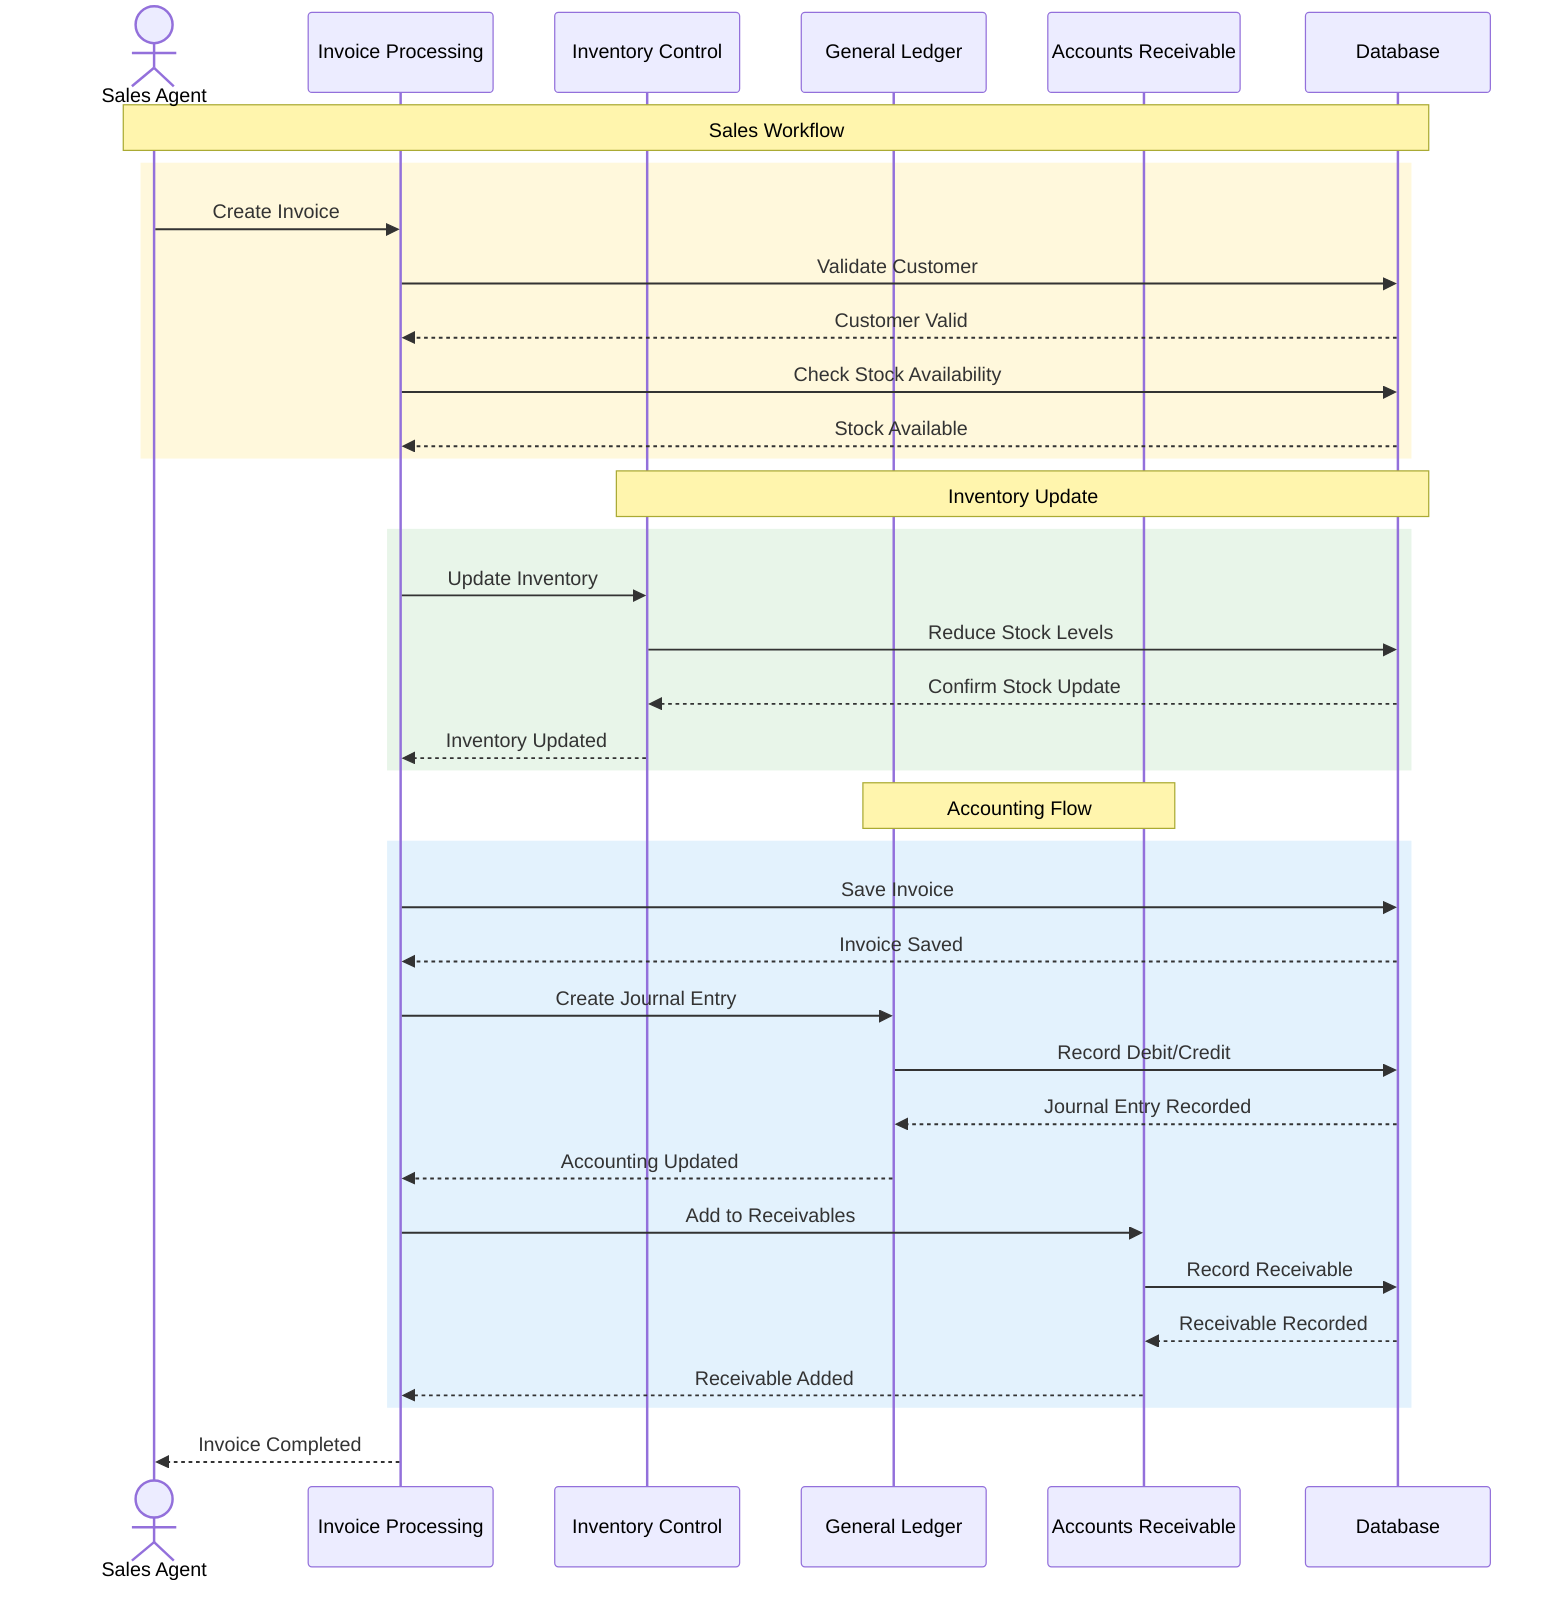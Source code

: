 sequenceDiagram
    actor SA as Sales Agent #FF9800
    participant IP as Invoice Processing #2196F3
    participant IC as Inventory Control #4CAF50
    participant GL as General Ledger #1E88E5
    participant AR as Accounts Receivable #64B5F6
    participant DB as Database #757575
    
    Note over SA,DB: Sales Workflow
    rect rgb(255,248,220)
    SA->>IP: Create Invoice
    IP->>DB: Validate Customer
    DB-->>IP: Customer Valid
    IP->>DB: Check Stock Availability
    DB-->>IP: Stock Available
    end
    
    Note over IC,DB: Inventory Update
    rect rgb(232,245,233)
    IP->>IC: Update Inventory
    IC->>DB: Reduce Stock Levels
    DB-->>IC: Confirm Stock Update
    IC-->>IP: Inventory Updated
    end
    
    Note over GL,AR: Accounting Flow
    rect rgb(227,242,253)
    IP->>DB: Save Invoice
    DB-->>IP: Invoice Saved
    IP->>GL: Create Journal Entry
    GL->>DB: Record Debit/Credit
    DB-->>GL: Journal Entry Recorded
    GL-->>IP: Accounting Updated
    IP->>AR: Add to Receivables
    AR->>DB: Record Receivable
    DB-->>AR: Receivable Recorded
    AR-->>IP: Receivable Added
    end
    
    IP-->>SA: Invoice Completed #00C853
